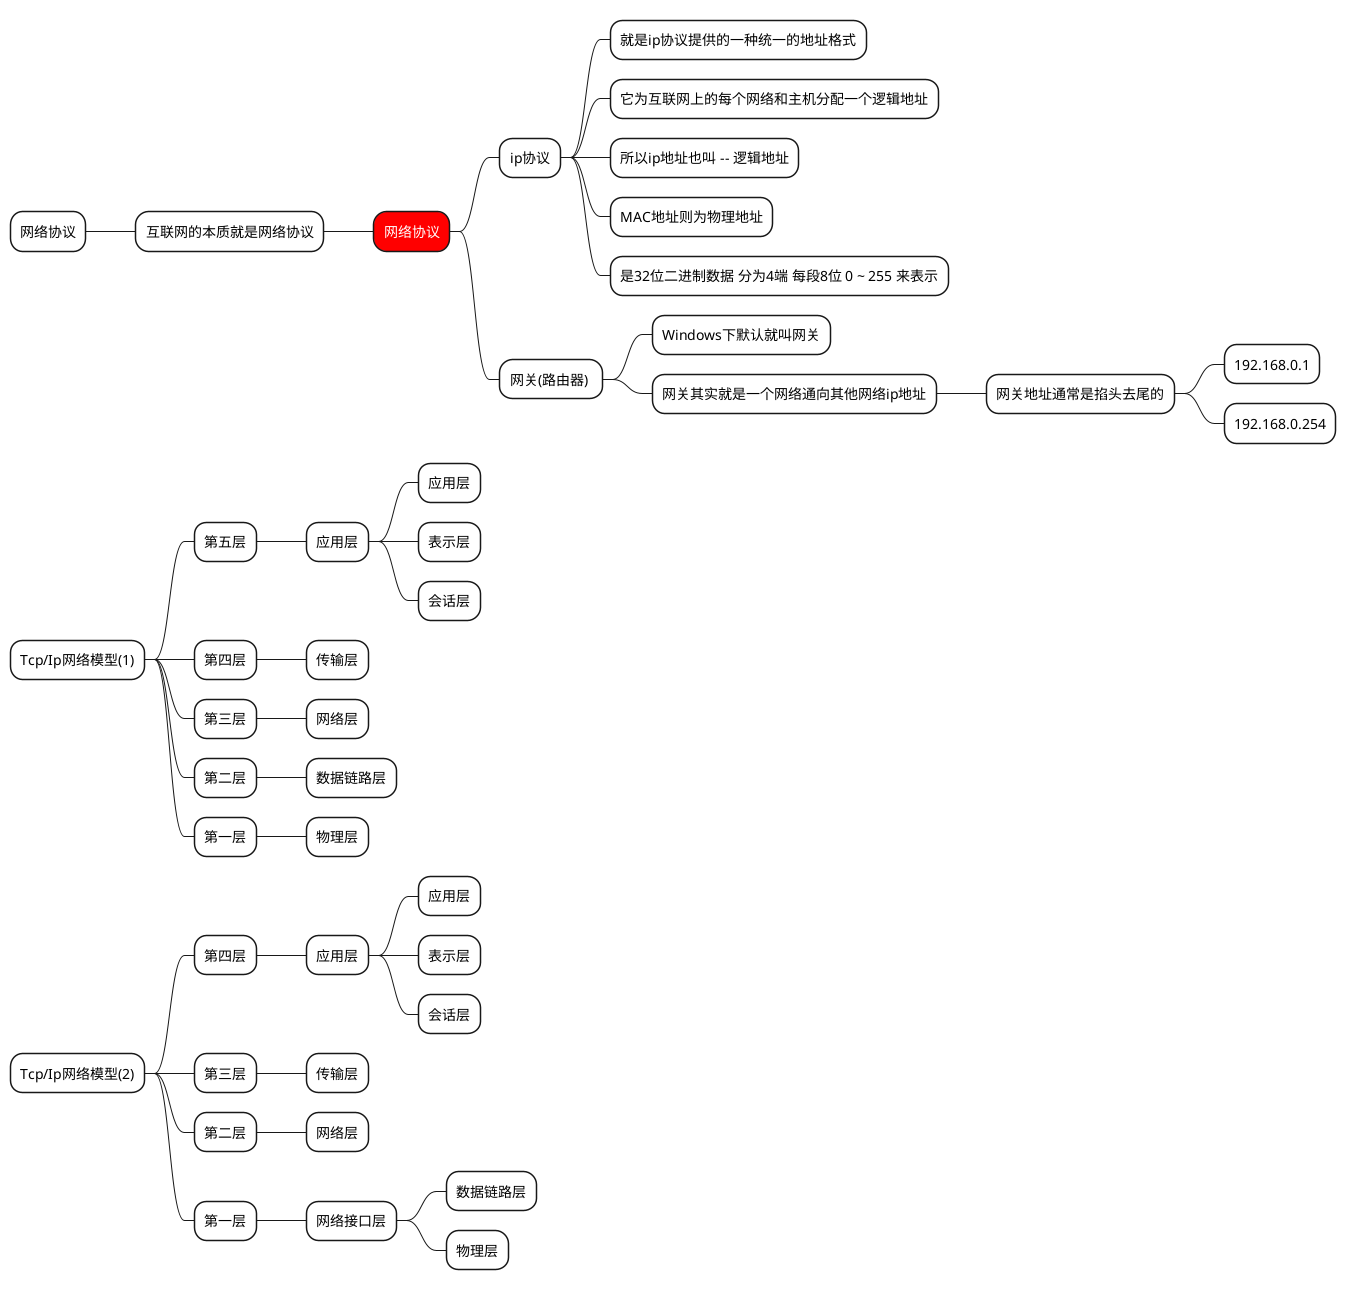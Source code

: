 @startmindmap
<style>
mindmapDiagram {
    node {
        ' BackgroundColor lightGreen
        BackgroundColor white
    }
    :depth(2) {
      BackGroundColor red
      FontColor white
    }
}
</style>
* 网络协议
 * 互联网的本质就是网络协议
  * 网络协议
   * ip协议
    * 就是ip协议提供的一种统一的地址格式
    * 它为互联网上的每个网络和主机分配一个逻辑地址
    * 所以ip地址也叫 -- 逻辑地址
    * MAC地址则为物理地址
    * 是32位二进制数据 分为4端 每段8位 0 ~ 255 来表示
   * 网关(路由器) 
    * Windows下默认就叫网关
    * 网关其实就是一个网络通向其他网络ip地址
     * 网关地址通常是掐头去尾的
      * 192.168.0.1
      * 192.168.0.254
<style>
node {
    BackgroundColor White
  }
:depth(2) {
    FontColor Black
  }
</style>
* Tcp/Ip网络模型(1)
** 第五层
*** 应用层
**** 应用层
**** 表示层
**** 会话层
** 第四层
*** 传输层
** 第三层
*** 网络层
** 第二层
*** 数据链路层
** 第一层
*** 物理层

* Tcp/Ip网络模型(2)
 * 第四层
  * 应用层
   * 应用层
   * 表示层
   * 会话层
 * 第三层
  * 传输层
 * 第二层
  * 网络层
 * 第一层
  * 网络接口层
   * 数据链路层
   * 物理层
@endmindmap